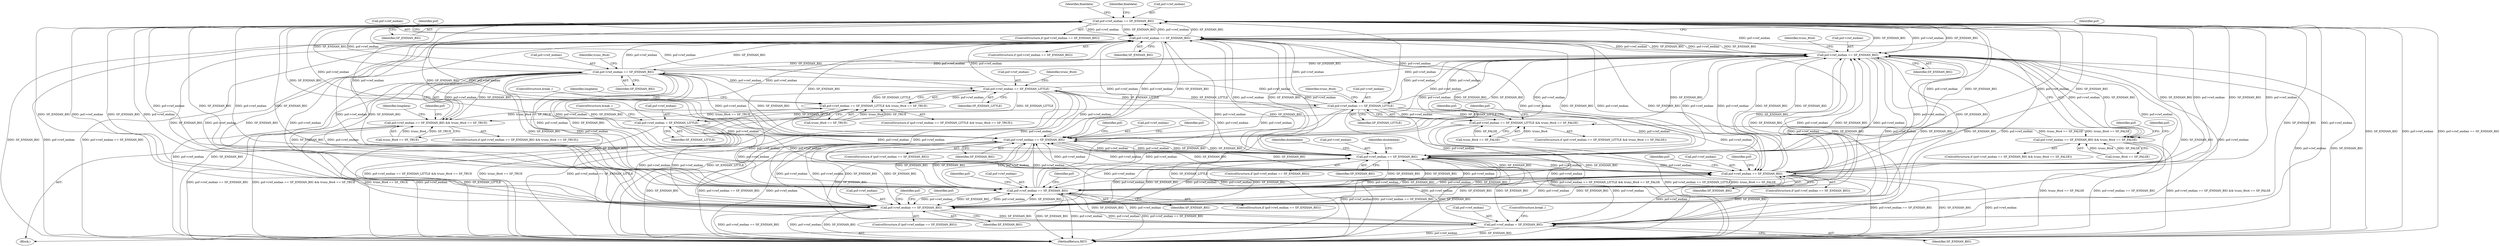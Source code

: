 digraph "0_libsndfile_708e996c87c5fae77b104ccfeb8f6db784c32074_17@pointer" {
"1000347" [label="(Call,psf->rwf_endian == SF_ENDIAN_BIG)"];
"1000232" [label="(Call,psf->rwf_endian == SF_ENDIAN_BIG)"];
"1000317" [label="(Call,psf->rwf_endian == SF_ENDIAN_LITTLE)"];
"1000294" [label="(Call,psf->rwf_endian == SF_ENDIAN_BIG)"];
"1000276" [label="(Call,psf->rwf_endian == SF_ENDIAN_LITTLE)"];
"1000258" [label="(Call,psf->rwf_endian == SF_ENDIAN_BIG)"];
"1000347" [label="(Call,psf->rwf_endian == SF_ENDIAN_BIG)"];
"1000387" [label="(Call,psf->rwf_endian == SF_ENDIAN_BIG)"];
"1000484" [label="(Call,psf->rwf_endian == SF_ENDIAN_BIG)"];
"1000158" [label="(Call,psf->rwf_endian = SF_ENDIAN_BIG)"];
"1000212" [label="(Call,psf->rwf_endian == SF_ENDIAN_BIG)"];
"1000433" [label="(Call,psf->rwf_endian == SF_ENDIAN_BIG)"];
"1000151" [label="(Call,psf->rwf_endian = SF_ENDIAN_LITTLE)"];
"1000192" [label="(Call,psf->rwf_endian == SF_ENDIAN_BIG)"];
"1000257" [label="(Call,psf->rwf_endian == SF_ENDIAN_BIG && trunc_8to4 == SF_FALSE)"];
"1000275" [label="(Call,psf->rwf_endian == SF_ENDIAN_LITTLE && trunc_8to4 == SF_FALSE)"];
"1000293" [label="(Call,psf->rwf_endian == SF_ENDIAN_BIG && trunc_8to4 == SF_TRUE)"];
"1000316" [label="(Call,psf->rwf_endian == SF_ENDIAN_LITTLE && trunc_8to4 == SF_TRUE)"];
"1000347" [label="(Call,psf->rwf_endian == SF_ENDIAN_BIG)"];
"1000437" [label="(Identifier,SF_ENDIAN_BIG)"];
"1000323" [label="(Identifier,trunc_8to4)"];
"1000264" [label="(Identifier,trunc_8to4)"];
"1000155" [label="(Identifier,SF_ENDIAN_LITTLE)"];
"1000159" [label="(Call,psf->rwf_endian)"];
"1000295" [label="(Call,psf->rwf_endian)"];
"1000388" [label="(Call,psf->rwf_endian)"];
"1000433" [label="(Call,psf->rwf_endian == SF_ENDIAN_BIG)"];
"1000351" [label="(Identifier,SF_ENDIAN_BIG)"];
"1000286" [label="(Identifier,psf)"];
"1000296" [label="(Identifier,psf)"];
"1000268" [label="(Identifier,psf)"];
"1000231" [label="(ControlStructure,if (psf->rwf_endian == SF_ENDIAN_BIG))"];
"1000363" [label="(Identifier,floatdata)"];
"1000353" [label="(Identifier,floatdata)"];
"1000204" [label="(Identifier,psf)"];
"1000393" [label="(Identifier,doubledata)"];
"1000233" [label="(Call,psf->rwf_endian)"];
"1000211" [label="(ControlStructure,if (psf->rwf_endian == SF_ENDIAN_BIG))"];
"1000391" [label="(Identifier,SF_ENDIAN_BIG)"];
"1000299" [label="(Call,trunc_8to4 == SF_TRUE)"];
"1000278" [label="(Identifier,psf)"];
"1000213" [label="(Call,psf->rwf_endian)"];
"1000192" [label="(Call,psf->rwf_endian == SF_ENDIAN_BIG)"];
"1000722" [label="(MethodReturn,RET)"];
"1000232" [label="(Call,psf->rwf_endian == SF_ENDIAN_BIG)"];
"1000298" [label="(Identifier,SF_ENDIAN_BIG)"];
"1000294" [label="(Call,psf->rwf_endian == SF_ENDIAN_BIG)"];
"1000158" [label="(Call,psf->rwf_endian = SF_ENDIAN_BIG)"];
"1000304" [label="(Identifier,longdata)"];
"1000348" [label="(Call,psf->rwf_endian)"];
"1000317" [label="(Call,psf->rwf_endian == SF_ENDIAN_LITTLE)"];
"1000485" [label="(Call,psf->rwf_endian)"];
"1000490" [label="(Identifier,psf)"];
"1000292" [label="(ControlStructure,if (psf->rwf_endian == SF_ENDIAN_BIG && trunc_8to4 == SF_TRUE))"];
"1000262" [label="(Identifier,SF_ENDIAN_BIG)"];
"1000327" [label="(Identifier,longdata)"];
"1000236" [label="(Identifier,SF_ENDIAN_BIG)"];
"1000483" [label="(ControlStructure,if (psf->rwf_endian == SF_ENDIAN_BIG))"];
"1000239" [label="(Identifier,psf)"];
"1000244" [label="(Identifier,psf)"];
"1000280" [label="(Identifier,SF_ENDIAN_LITTLE)"];
"1000484" [label="(Call,psf->rwf_endian == SF_ENDIAN_BIG)"];
"1000163" [label="(ControlStructure,break ;)"];
"1000219" [label="(Identifier,psf)"];
"1000293" [label="(Call,psf->rwf_endian == SF_ENDIAN_BIG && trunc_8to4 == SF_TRUE)"];
"1000162" [label="(Identifier,SF_ENDIAN_BIG)"];
"1000387" [label="(Call,psf->rwf_endian == SF_ENDIAN_BIG)"];
"1000152" [label="(Call,psf->rwf_endian)"];
"1000259" [label="(Call,psf->rwf_endian)"];
"1000256" [label="(ControlStructure,if (psf->rwf_endian == SF_ENDIAN_BIG && trunc_8to4 == SF_FALSE))"];
"1000337" [label="(ControlStructure,break ;)"];
"1000318" [label="(Call,psf->rwf_endian)"];
"1000443" [label="(Identifier,psf)"];
"1000282" [label="(Identifier,trunc_8to4)"];
"1000321" [label="(Identifier,SF_ENDIAN_LITTLE)"];
"1000322" [label="(Call,trunc_8to4 == SF_TRUE)"];
"1000403" [label="(Identifier,doubledata)"];
"1000315" [label="(ControlStructure,if (psf->rwf_endian == SF_ENDIAN_LITTLE && trunc_8to4 == SF_TRUE))"];
"1000300" [label="(Identifier,trunc_8to4)"];
"1000191" [label="(ControlStructure,if (psf->rwf_endian == SF_ENDIAN_BIG))"];
"1000224" [label="(Identifier,psf)"];
"1000193" [label="(Call,psf->rwf_endian)"];
"1000216" [label="(Identifier,SF_ENDIAN_BIG)"];
"1000263" [label="(Call,trunc_8to4 == SF_FALSE)"];
"1000386" [label="(ControlStructure,if (psf->rwf_endian == SF_ENDIAN_BIG))"];
"1000432" [label="(ControlStructure,if (psf->rwf_endian == SF_ENDIAN_BIG))"];
"1000276" [label="(Call,psf->rwf_endian == SF_ENDIAN_LITTLE)"];
"1000281" [label="(Call,trunc_8to4 == SF_FALSE)"];
"1000274" [label="(ControlStructure,if (psf->rwf_endian == SF_ENDIAN_LITTLE && trunc_8to4 == SF_FALSE))"];
"1000277" [label="(Call,psf->rwf_endian)"];
"1000316" [label="(Call,psf->rwf_endian == SF_ENDIAN_LITTLE && trunc_8to4 == SF_TRUE)"];
"1000439" [label="(Identifier,psf)"];
"1000258" [label="(Call,psf->rwf_endian == SF_ENDIAN_BIG)"];
"1000147" [label="(Block,)"];
"1000212" [label="(Call,psf->rwf_endian == SF_ENDIAN_BIG)"];
"1000151" [label="(Call,psf->rwf_endian = SF_ENDIAN_LITTLE)"];
"1000199" [label="(Identifier,psf)"];
"1000488" [label="(Identifier,SF_ENDIAN_BIG)"];
"1000257" [label="(Call,psf->rwf_endian == SF_ENDIAN_BIG && trunc_8to4 == SF_FALSE)"];
"1000319" [label="(Identifier,psf)"];
"1000346" [label="(ControlStructure,if (psf->rwf_endian == SF_ENDIAN_BIG))"];
"1000494" [label="(Identifier,psf)"];
"1000275" [label="(Call,psf->rwf_endian == SF_ENDIAN_LITTLE && trunc_8to4 == SF_FALSE)"];
"1000434" [label="(Call,psf->rwf_endian)"];
"1000156" [label="(ControlStructure,break ;)"];
"1000196" [label="(Identifier,SF_ENDIAN_BIG)"];
"1000347" -> "1000346"  [label="AST: "];
"1000347" -> "1000351"  [label="CFG: "];
"1000348" -> "1000347"  [label="AST: "];
"1000351" -> "1000347"  [label="AST: "];
"1000353" -> "1000347"  [label="CFG: "];
"1000363" -> "1000347"  [label="CFG: "];
"1000347" -> "1000722"  [label="DDG: SF_ENDIAN_BIG"];
"1000347" -> "1000722"  [label="DDG: psf->rwf_endian"];
"1000347" -> "1000722"  [label="DDG: psf->rwf_endian == SF_ENDIAN_BIG"];
"1000347" -> "1000158"  [label="DDG: SF_ENDIAN_BIG"];
"1000347" -> "1000192"  [label="DDG: psf->rwf_endian"];
"1000347" -> "1000192"  [label="DDG: SF_ENDIAN_BIG"];
"1000347" -> "1000212"  [label="DDG: psf->rwf_endian"];
"1000347" -> "1000212"  [label="DDG: SF_ENDIAN_BIG"];
"1000347" -> "1000232"  [label="DDG: psf->rwf_endian"];
"1000347" -> "1000232"  [label="DDG: SF_ENDIAN_BIG"];
"1000347" -> "1000258"  [label="DDG: psf->rwf_endian"];
"1000347" -> "1000258"  [label="DDG: SF_ENDIAN_BIG"];
"1000232" -> "1000347"  [label="DDG: psf->rwf_endian"];
"1000232" -> "1000347"  [label="DDG: SF_ENDIAN_BIG"];
"1000317" -> "1000347"  [label="DDG: psf->rwf_endian"];
"1000387" -> "1000347"  [label="DDG: psf->rwf_endian"];
"1000387" -> "1000347"  [label="DDG: SF_ENDIAN_BIG"];
"1000294" -> "1000347"  [label="DDG: psf->rwf_endian"];
"1000294" -> "1000347"  [label="DDG: SF_ENDIAN_BIG"];
"1000276" -> "1000347"  [label="DDG: psf->rwf_endian"];
"1000484" -> "1000347"  [label="DDG: psf->rwf_endian"];
"1000484" -> "1000347"  [label="DDG: SF_ENDIAN_BIG"];
"1000258" -> "1000347"  [label="DDG: psf->rwf_endian"];
"1000258" -> "1000347"  [label="DDG: SF_ENDIAN_BIG"];
"1000158" -> "1000347"  [label="DDG: psf->rwf_endian"];
"1000433" -> "1000347"  [label="DDG: psf->rwf_endian"];
"1000433" -> "1000347"  [label="DDG: SF_ENDIAN_BIG"];
"1000151" -> "1000347"  [label="DDG: psf->rwf_endian"];
"1000212" -> "1000347"  [label="DDG: psf->rwf_endian"];
"1000212" -> "1000347"  [label="DDG: SF_ENDIAN_BIG"];
"1000192" -> "1000347"  [label="DDG: psf->rwf_endian"];
"1000192" -> "1000347"  [label="DDG: SF_ENDIAN_BIG"];
"1000347" -> "1000387"  [label="DDG: psf->rwf_endian"];
"1000347" -> "1000387"  [label="DDG: SF_ENDIAN_BIG"];
"1000347" -> "1000433"  [label="DDG: psf->rwf_endian"];
"1000347" -> "1000433"  [label="DDG: SF_ENDIAN_BIG"];
"1000347" -> "1000484"  [label="DDG: psf->rwf_endian"];
"1000347" -> "1000484"  [label="DDG: SF_ENDIAN_BIG"];
"1000232" -> "1000231"  [label="AST: "];
"1000232" -> "1000236"  [label="CFG: "];
"1000233" -> "1000232"  [label="AST: "];
"1000236" -> "1000232"  [label="AST: "];
"1000239" -> "1000232"  [label="CFG: "];
"1000244" -> "1000232"  [label="CFG: "];
"1000232" -> "1000722"  [label="DDG: SF_ENDIAN_BIG"];
"1000232" -> "1000722"  [label="DDG: psf->rwf_endian"];
"1000232" -> "1000722"  [label="DDG: psf->rwf_endian == SF_ENDIAN_BIG"];
"1000232" -> "1000158"  [label="DDG: SF_ENDIAN_BIG"];
"1000232" -> "1000192"  [label="DDG: psf->rwf_endian"];
"1000232" -> "1000192"  [label="DDG: SF_ENDIAN_BIG"];
"1000232" -> "1000212"  [label="DDG: psf->rwf_endian"];
"1000232" -> "1000212"  [label="DDG: SF_ENDIAN_BIG"];
"1000317" -> "1000232"  [label="DDG: psf->rwf_endian"];
"1000387" -> "1000232"  [label="DDG: psf->rwf_endian"];
"1000387" -> "1000232"  [label="DDG: SF_ENDIAN_BIG"];
"1000294" -> "1000232"  [label="DDG: psf->rwf_endian"];
"1000294" -> "1000232"  [label="DDG: SF_ENDIAN_BIG"];
"1000276" -> "1000232"  [label="DDG: psf->rwf_endian"];
"1000484" -> "1000232"  [label="DDG: psf->rwf_endian"];
"1000484" -> "1000232"  [label="DDG: SF_ENDIAN_BIG"];
"1000258" -> "1000232"  [label="DDG: psf->rwf_endian"];
"1000258" -> "1000232"  [label="DDG: SF_ENDIAN_BIG"];
"1000158" -> "1000232"  [label="DDG: psf->rwf_endian"];
"1000433" -> "1000232"  [label="DDG: psf->rwf_endian"];
"1000433" -> "1000232"  [label="DDG: SF_ENDIAN_BIG"];
"1000151" -> "1000232"  [label="DDG: psf->rwf_endian"];
"1000212" -> "1000232"  [label="DDG: psf->rwf_endian"];
"1000212" -> "1000232"  [label="DDG: SF_ENDIAN_BIG"];
"1000192" -> "1000232"  [label="DDG: psf->rwf_endian"];
"1000192" -> "1000232"  [label="DDG: SF_ENDIAN_BIG"];
"1000232" -> "1000258"  [label="DDG: psf->rwf_endian"];
"1000232" -> "1000258"  [label="DDG: SF_ENDIAN_BIG"];
"1000232" -> "1000387"  [label="DDG: psf->rwf_endian"];
"1000232" -> "1000387"  [label="DDG: SF_ENDIAN_BIG"];
"1000232" -> "1000433"  [label="DDG: psf->rwf_endian"];
"1000232" -> "1000433"  [label="DDG: SF_ENDIAN_BIG"];
"1000232" -> "1000484"  [label="DDG: psf->rwf_endian"];
"1000232" -> "1000484"  [label="DDG: SF_ENDIAN_BIG"];
"1000317" -> "1000316"  [label="AST: "];
"1000317" -> "1000321"  [label="CFG: "];
"1000318" -> "1000317"  [label="AST: "];
"1000321" -> "1000317"  [label="AST: "];
"1000323" -> "1000317"  [label="CFG: "];
"1000316" -> "1000317"  [label="CFG: "];
"1000317" -> "1000722"  [label="DDG: psf->rwf_endian"];
"1000317" -> "1000722"  [label="DDG: SF_ENDIAN_LITTLE"];
"1000317" -> "1000151"  [label="DDG: SF_ENDIAN_LITTLE"];
"1000317" -> "1000192"  [label="DDG: psf->rwf_endian"];
"1000317" -> "1000212"  [label="DDG: psf->rwf_endian"];
"1000317" -> "1000258"  [label="DDG: psf->rwf_endian"];
"1000317" -> "1000276"  [label="DDG: SF_ENDIAN_LITTLE"];
"1000317" -> "1000316"  [label="DDG: psf->rwf_endian"];
"1000317" -> "1000316"  [label="DDG: SF_ENDIAN_LITTLE"];
"1000294" -> "1000317"  [label="DDG: psf->rwf_endian"];
"1000276" -> "1000317"  [label="DDG: SF_ENDIAN_LITTLE"];
"1000317" -> "1000387"  [label="DDG: psf->rwf_endian"];
"1000317" -> "1000433"  [label="DDG: psf->rwf_endian"];
"1000317" -> "1000484"  [label="DDG: psf->rwf_endian"];
"1000294" -> "1000293"  [label="AST: "];
"1000294" -> "1000298"  [label="CFG: "];
"1000295" -> "1000294"  [label="AST: "];
"1000298" -> "1000294"  [label="AST: "];
"1000300" -> "1000294"  [label="CFG: "];
"1000293" -> "1000294"  [label="CFG: "];
"1000294" -> "1000722"  [label="DDG: SF_ENDIAN_BIG"];
"1000294" -> "1000722"  [label="DDG: psf->rwf_endian"];
"1000294" -> "1000158"  [label="DDG: SF_ENDIAN_BIG"];
"1000294" -> "1000192"  [label="DDG: psf->rwf_endian"];
"1000294" -> "1000192"  [label="DDG: SF_ENDIAN_BIG"];
"1000294" -> "1000212"  [label="DDG: psf->rwf_endian"];
"1000294" -> "1000212"  [label="DDG: SF_ENDIAN_BIG"];
"1000294" -> "1000258"  [label="DDG: psf->rwf_endian"];
"1000294" -> "1000258"  [label="DDG: SF_ENDIAN_BIG"];
"1000294" -> "1000293"  [label="DDG: psf->rwf_endian"];
"1000294" -> "1000293"  [label="DDG: SF_ENDIAN_BIG"];
"1000276" -> "1000294"  [label="DDG: psf->rwf_endian"];
"1000258" -> "1000294"  [label="DDG: SF_ENDIAN_BIG"];
"1000294" -> "1000387"  [label="DDG: psf->rwf_endian"];
"1000294" -> "1000387"  [label="DDG: SF_ENDIAN_BIG"];
"1000294" -> "1000433"  [label="DDG: psf->rwf_endian"];
"1000294" -> "1000433"  [label="DDG: SF_ENDIAN_BIG"];
"1000294" -> "1000484"  [label="DDG: psf->rwf_endian"];
"1000294" -> "1000484"  [label="DDG: SF_ENDIAN_BIG"];
"1000276" -> "1000275"  [label="AST: "];
"1000276" -> "1000280"  [label="CFG: "];
"1000277" -> "1000276"  [label="AST: "];
"1000280" -> "1000276"  [label="AST: "];
"1000282" -> "1000276"  [label="CFG: "];
"1000275" -> "1000276"  [label="CFG: "];
"1000276" -> "1000722"  [label="DDG: SF_ENDIAN_LITTLE"];
"1000276" -> "1000722"  [label="DDG: psf->rwf_endian"];
"1000276" -> "1000151"  [label="DDG: SF_ENDIAN_LITTLE"];
"1000276" -> "1000192"  [label="DDG: psf->rwf_endian"];
"1000276" -> "1000212"  [label="DDG: psf->rwf_endian"];
"1000276" -> "1000258"  [label="DDG: psf->rwf_endian"];
"1000276" -> "1000275"  [label="DDG: psf->rwf_endian"];
"1000276" -> "1000275"  [label="DDG: SF_ENDIAN_LITTLE"];
"1000258" -> "1000276"  [label="DDG: psf->rwf_endian"];
"1000276" -> "1000387"  [label="DDG: psf->rwf_endian"];
"1000276" -> "1000433"  [label="DDG: psf->rwf_endian"];
"1000276" -> "1000484"  [label="DDG: psf->rwf_endian"];
"1000258" -> "1000257"  [label="AST: "];
"1000258" -> "1000262"  [label="CFG: "];
"1000259" -> "1000258"  [label="AST: "];
"1000262" -> "1000258"  [label="AST: "];
"1000264" -> "1000258"  [label="CFG: "];
"1000257" -> "1000258"  [label="CFG: "];
"1000258" -> "1000722"  [label="DDG: psf->rwf_endian"];
"1000258" -> "1000722"  [label="DDG: SF_ENDIAN_BIG"];
"1000258" -> "1000158"  [label="DDG: SF_ENDIAN_BIG"];
"1000258" -> "1000192"  [label="DDG: psf->rwf_endian"];
"1000258" -> "1000192"  [label="DDG: SF_ENDIAN_BIG"];
"1000258" -> "1000212"  [label="DDG: psf->rwf_endian"];
"1000258" -> "1000212"  [label="DDG: SF_ENDIAN_BIG"];
"1000258" -> "1000257"  [label="DDG: psf->rwf_endian"];
"1000258" -> "1000257"  [label="DDG: SF_ENDIAN_BIG"];
"1000387" -> "1000258"  [label="DDG: psf->rwf_endian"];
"1000387" -> "1000258"  [label="DDG: SF_ENDIAN_BIG"];
"1000484" -> "1000258"  [label="DDG: psf->rwf_endian"];
"1000484" -> "1000258"  [label="DDG: SF_ENDIAN_BIG"];
"1000158" -> "1000258"  [label="DDG: psf->rwf_endian"];
"1000433" -> "1000258"  [label="DDG: psf->rwf_endian"];
"1000433" -> "1000258"  [label="DDG: SF_ENDIAN_BIG"];
"1000151" -> "1000258"  [label="DDG: psf->rwf_endian"];
"1000212" -> "1000258"  [label="DDG: psf->rwf_endian"];
"1000212" -> "1000258"  [label="DDG: SF_ENDIAN_BIG"];
"1000192" -> "1000258"  [label="DDG: psf->rwf_endian"];
"1000192" -> "1000258"  [label="DDG: SF_ENDIAN_BIG"];
"1000258" -> "1000387"  [label="DDG: psf->rwf_endian"];
"1000258" -> "1000387"  [label="DDG: SF_ENDIAN_BIG"];
"1000258" -> "1000433"  [label="DDG: psf->rwf_endian"];
"1000258" -> "1000433"  [label="DDG: SF_ENDIAN_BIG"];
"1000258" -> "1000484"  [label="DDG: psf->rwf_endian"];
"1000258" -> "1000484"  [label="DDG: SF_ENDIAN_BIG"];
"1000387" -> "1000386"  [label="AST: "];
"1000387" -> "1000391"  [label="CFG: "];
"1000388" -> "1000387"  [label="AST: "];
"1000391" -> "1000387"  [label="AST: "];
"1000393" -> "1000387"  [label="CFG: "];
"1000403" -> "1000387"  [label="CFG: "];
"1000387" -> "1000722"  [label="DDG: psf->rwf_endian"];
"1000387" -> "1000722"  [label="DDG: psf->rwf_endian == SF_ENDIAN_BIG"];
"1000387" -> "1000722"  [label="DDG: SF_ENDIAN_BIG"];
"1000387" -> "1000158"  [label="DDG: SF_ENDIAN_BIG"];
"1000387" -> "1000192"  [label="DDG: psf->rwf_endian"];
"1000387" -> "1000192"  [label="DDG: SF_ENDIAN_BIG"];
"1000387" -> "1000212"  [label="DDG: psf->rwf_endian"];
"1000387" -> "1000212"  [label="DDG: SF_ENDIAN_BIG"];
"1000484" -> "1000387"  [label="DDG: psf->rwf_endian"];
"1000484" -> "1000387"  [label="DDG: SF_ENDIAN_BIG"];
"1000158" -> "1000387"  [label="DDG: psf->rwf_endian"];
"1000433" -> "1000387"  [label="DDG: psf->rwf_endian"];
"1000433" -> "1000387"  [label="DDG: SF_ENDIAN_BIG"];
"1000151" -> "1000387"  [label="DDG: psf->rwf_endian"];
"1000212" -> "1000387"  [label="DDG: psf->rwf_endian"];
"1000212" -> "1000387"  [label="DDG: SF_ENDIAN_BIG"];
"1000192" -> "1000387"  [label="DDG: psf->rwf_endian"];
"1000192" -> "1000387"  [label="DDG: SF_ENDIAN_BIG"];
"1000387" -> "1000433"  [label="DDG: psf->rwf_endian"];
"1000387" -> "1000433"  [label="DDG: SF_ENDIAN_BIG"];
"1000387" -> "1000484"  [label="DDG: psf->rwf_endian"];
"1000387" -> "1000484"  [label="DDG: SF_ENDIAN_BIG"];
"1000484" -> "1000483"  [label="AST: "];
"1000484" -> "1000488"  [label="CFG: "];
"1000485" -> "1000484"  [label="AST: "];
"1000488" -> "1000484"  [label="AST: "];
"1000490" -> "1000484"  [label="CFG: "];
"1000494" -> "1000484"  [label="CFG: "];
"1000484" -> "1000722"  [label="DDG: SF_ENDIAN_BIG"];
"1000484" -> "1000722"  [label="DDG: psf->rwf_endian"];
"1000484" -> "1000722"  [label="DDG: psf->rwf_endian == SF_ENDIAN_BIG"];
"1000484" -> "1000158"  [label="DDG: SF_ENDIAN_BIG"];
"1000484" -> "1000192"  [label="DDG: psf->rwf_endian"];
"1000484" -> "1000192"  [label="DDG: SF_ENDIAN_BIG"];
"1000484" -> "1000212"  [label="DDG: psf->rwf_endian"];
"1000484" -> "1000212"  [label="DDG: SF_ENDIAN_BIG"];
"1000484" -> "1000433"  [label="DDG: psf->rwf_endian"];
"1000484" -> "1000433"  [label="DDG: SF_ENDIAN_BIG"];
"1000158" -> "1000484"  [label="DDG: psf->rwf_endian"];
"1000433" -> "1000484"  [label="DDG: psf->rwf_endian"];
"1000433" -> "1000484"  [label="DDG: SF_ENDIAN_BIG"];
"1000151" -> "1000484"  [label="DDG: psf->rwf_endian"];
"1000212" -> "1000484"  [label="DDG: psf->rwf_endian"];
"1000212" -> "1000484"  [label="DDG: SF_ENDIAN_BIG"];
"1000192" -> "1000484"  [label="DDG: psf->rwf_endian"];
"1000192" -> "1000484"  [label="DDG: SF_ENDIAN_BIG"];
"1000158" -> "1000147"  [label="AST: "];
"1000158" -> "1000162"  [label="CFG: "];
"1000159" -> "1000158"  [label="AST: "];
"1000162" -> "1000158"  [label="AST: "];
"1000163" -> "1000158"  [label="CFG: "];
"1000158" -> "1000722"  [label="DDG: psf->rwf_endian"];
"1000158" -> "1000722"  [label="DDG: SF_ENDIAN_BIG"];
"1000212" -> "1000158"  [label="DDG: SF_ENDIAN_BIG"];
"1000433" -> "1000158"  [label="DDG: SF_ENDIAN_BIG"];
"1000192" -> "1000158"  [label="DDG: SF_ENDIAN_BIG"];
"1000158" -> "1000192"  [label="DDG: psf->rwf_endian"];
"1000158" -> "1000212"  [label="DDG: psf->rwf_endian"];
"1000158" -> "1000433"  [label="DDG: psf->rwf_endian"];
"1000212" -> "1000211"  [label="AST: "];
"1000212" -> "1000216"  [label="CFG: "];
"1000213" -> "1000212"  [label="AST: "];
"1000216" -> "1000212"  [label="AST: "];
"1000219" -> "1000212"  [label="CFG: "];
"1000224" -> "1000212"  [label="CFG: "];
"1000212" -> "1000722"  [label="DDG: SF_ENDIAN_BIG"];
"1000212" -> "1000722"  [label="DDG: psf->rwf_endian == SF_ENDIAN_BIG"];
"1000212" -> "1000722"  [label="DDG: psf->rwf_endian"];
"1000212" -> "1000192"  [label="DDG: psf->rwf_endian"];
"1000212" -> "1000192"  [label="DDG: SF_ENDIAN_BIG"];
"1000433" -> "1000212"  [label="DDG: psf->rwf_endian"];
"1000433" -> "1000212"  [label="DDG: SF_ENDIAN_BIG"];
"1000151" -> "1000212"  [label="DDG: psf->rwf_endian"];
"1000192" -> "1000212"  [label="DDG: psf->rwf_endian"];
"1000192" -> "1000212"  [label="DDG: SF_ENDIAN_BIG"];
"1000212" -> "1000433"  [label="DDG: psf->rwf_endian"];
"1000212" -> "1000433"  [label="DDG: SF_ENDIAN_BIG"];
"1000433" -> "1000432"  [label="AST: "];
"1000433" -> "1000437"  [label="CFG: "];
"1000434" -> "1000433"  [label="AST: "];
"1000437" -> "1000433"  [label="AST: "];
"1000439" -> "1000433"  [label="CFG: "];
"1000443" -> "1000433"  [label="CFG: "];
"1000433" -> "1000722"  [label="DDG: SF_ENDIAN_BIG"];
"1000433" -> "1000722"  [label="DDG: psf->rwf_endian"];
"1000433" -> "1000722"  [label="DDG: psf->rwf_endian == SF_ENDIAN_BIG"];
"1000433" -> "1000192"  [label="DDG: psf->rwf_endian"];
"1000433" -> "1000192"  [label="DDG: SF_ENDIAN_BIG"];
"1000151" -> "1000433"  [label="DDG: psf->rwf_endian"];
"1000192" -> "1000433"  [label="DDG: psf->rwf_endian"];
"1000192" -> "1000433"  [label="DDG: SF_ENDIAN_BIG"];
"1000151" -> "1000147"  [label="AST: "];
"1000151" -> "1000155"  [label="CFG: "];
"1000152" -> "1000151"  [label="AST: "];
"1000155" -> "1000151"  [label="AST: "];
"1000156" -> "1000151"  [label="CFG: "];
"1000151" -> "1000722"  [label="DDG: psf->rwf_endian"];
"1000151" -> "1000722"  [label="DDG: SF_ENDIAN_LITTLE"];
"1000151" -> "1000192"  [label="DDG: psf->rwf_endian"];
"1000192" -> "1000191"  [label="AST: "];
"1000192" -> "1000196"  [label="CFG: "];
"1000193" -> "1000192"  [label="AST: "];
"1000196" -> "1000192"  [label="AST: "];
"1000199" -> "1000192"  [label="CFG: "];
"1000204" -> "1000192"  [label="CFG: "];
"1000192" -> "1000722"  [label="DDG: psf->rwf_endian"];
"1000192" -> "1000722"  [label="DDG: SF_ENDIAN_BIG"];
"1000192" -> "1000722"  [label="DDG: psf->rwf_endian == SF_ENDIAN_BIG"];
"1000257" -> "1000256"  [label="AST: "];
"1000257" -> "1000263"  [label="CFG: "];
"1000263" -> "1000257"  [label="AST: "];
"1000268" -> "1000257"  [label="CFG: "];
"1000278" -> "1000257"  [label="CFG: "];
"1000257" -> "1000722"  [label="DDG: trunc_8to4 == SF_FALSE"];
"1000257" -> "1000722"  [label="DDG: psf->rwf_endian == SF_ENDIAN_BIG"];
"1000257" -> "1000722"  [label="DDG: psf->rwf_endian == SF_ENDIAN_BIG && trunc_8to4 == SF_FALSE"];
"1000275" -> "1000257"  [label="DDG: trunc_8to4 == SF_FALSE"];
"1000263" -> "1000257"  [label="DDG: trunc_8to4"];
"1000263" -> "1000257"  [label="DDG: SF_FALSE"];
"1000257" -> "1000275"  [label="DDG: trunc_8to4 == SF_FALSE"];
"1000275" -> "1000274"  [label="AST: "];
"1000275" -> "1000281"  [label="CFG: "];
"1000281" -> "1000275"  [label="AST: "];
"1000286" -> "1000275"  [label="CFG: "];
"1000296" -> "1000275"  [label="CFG: "];
"1000275" -> "1000722"  [label="DDG: psf->rwf_endian == SF_ENDIAN_LITTLE && trunc_8to4 == SF_FALSE"];
"1000275" -> "1000722"  [label="DDG: psf->rwf_endian == SF_ENDIAN_LITTLE"];
"1000275" -> "1000722"  [label="DDG: trunc_8to4 == SF_FALSE"];
"1000281" -> "1000275"  [label="DDG: trunc_8to4"];
"1000281" -> "1000275"  [label="DDG: SF_FALSE"];
"1000293" -> "1000292"  [label="AST: "];
"1000293" -> "1000299"  [label="CFG: "];
"1000299" -> "1000293"  [label="AST: "];
"1000304" -> "1000293"  [label="CFG: "];
"1000319" -> "1000293"  [label="CFG: "];
"1000293" -> "1000722"  [label="DDG: psf->rwf_endian == SF_ENDIAN_BIG"];
"1000293" -> "1000722"  [label="DDG: psf->rwf_endian == SF_ENDIAN_BIG && trunc_8to4 == SF_TRUE"];
"1000293" -> "1000722"  [label="DDG: trunc_8to4 == SF_TRUE"];
"1000299" -> "1000293"  [label="DDG: trunc_8to4"];
"1000299" -> "1000293"  [label="DDG: SF_TRUE"];
"1000316" -> "1000293"  [label="DDG: trunc_8to4 == SF_TRUE"];
"1000293" -> "1000316"  [label="DDG: trunc_8to4 == SF_TRUE"];
"1000316" -> "1000315"  [label="AST: "];
"1000316" -> "1000322"  [label="CFG: "];
"1000322" -> "1000316"  [label="AST: "];
"1000327" -> "1000316"  [label="CFG: "];
"1000337" -> "1000316"  [label="CFG: "];
"1000316" -> "1000722"  [label="DDG: psf->rwf_endian == SF_ENDIAN_LITTLE && trunc_8to4 == SF_TRUE"];
"1000316" -> "1000722"  [label="DDG: trunc_8to4 == SF_TRUE"];
"1000316" -> "1000722"  [label="DDG: psf->rwf_endian == SF_ENDIAN_LITTLE"];
"1000322" -> "1000316"  [label="DDG: trunc_8to4"];
"1000322" -> "1000316"  [label="DDG: SF_TRUE"];
}
